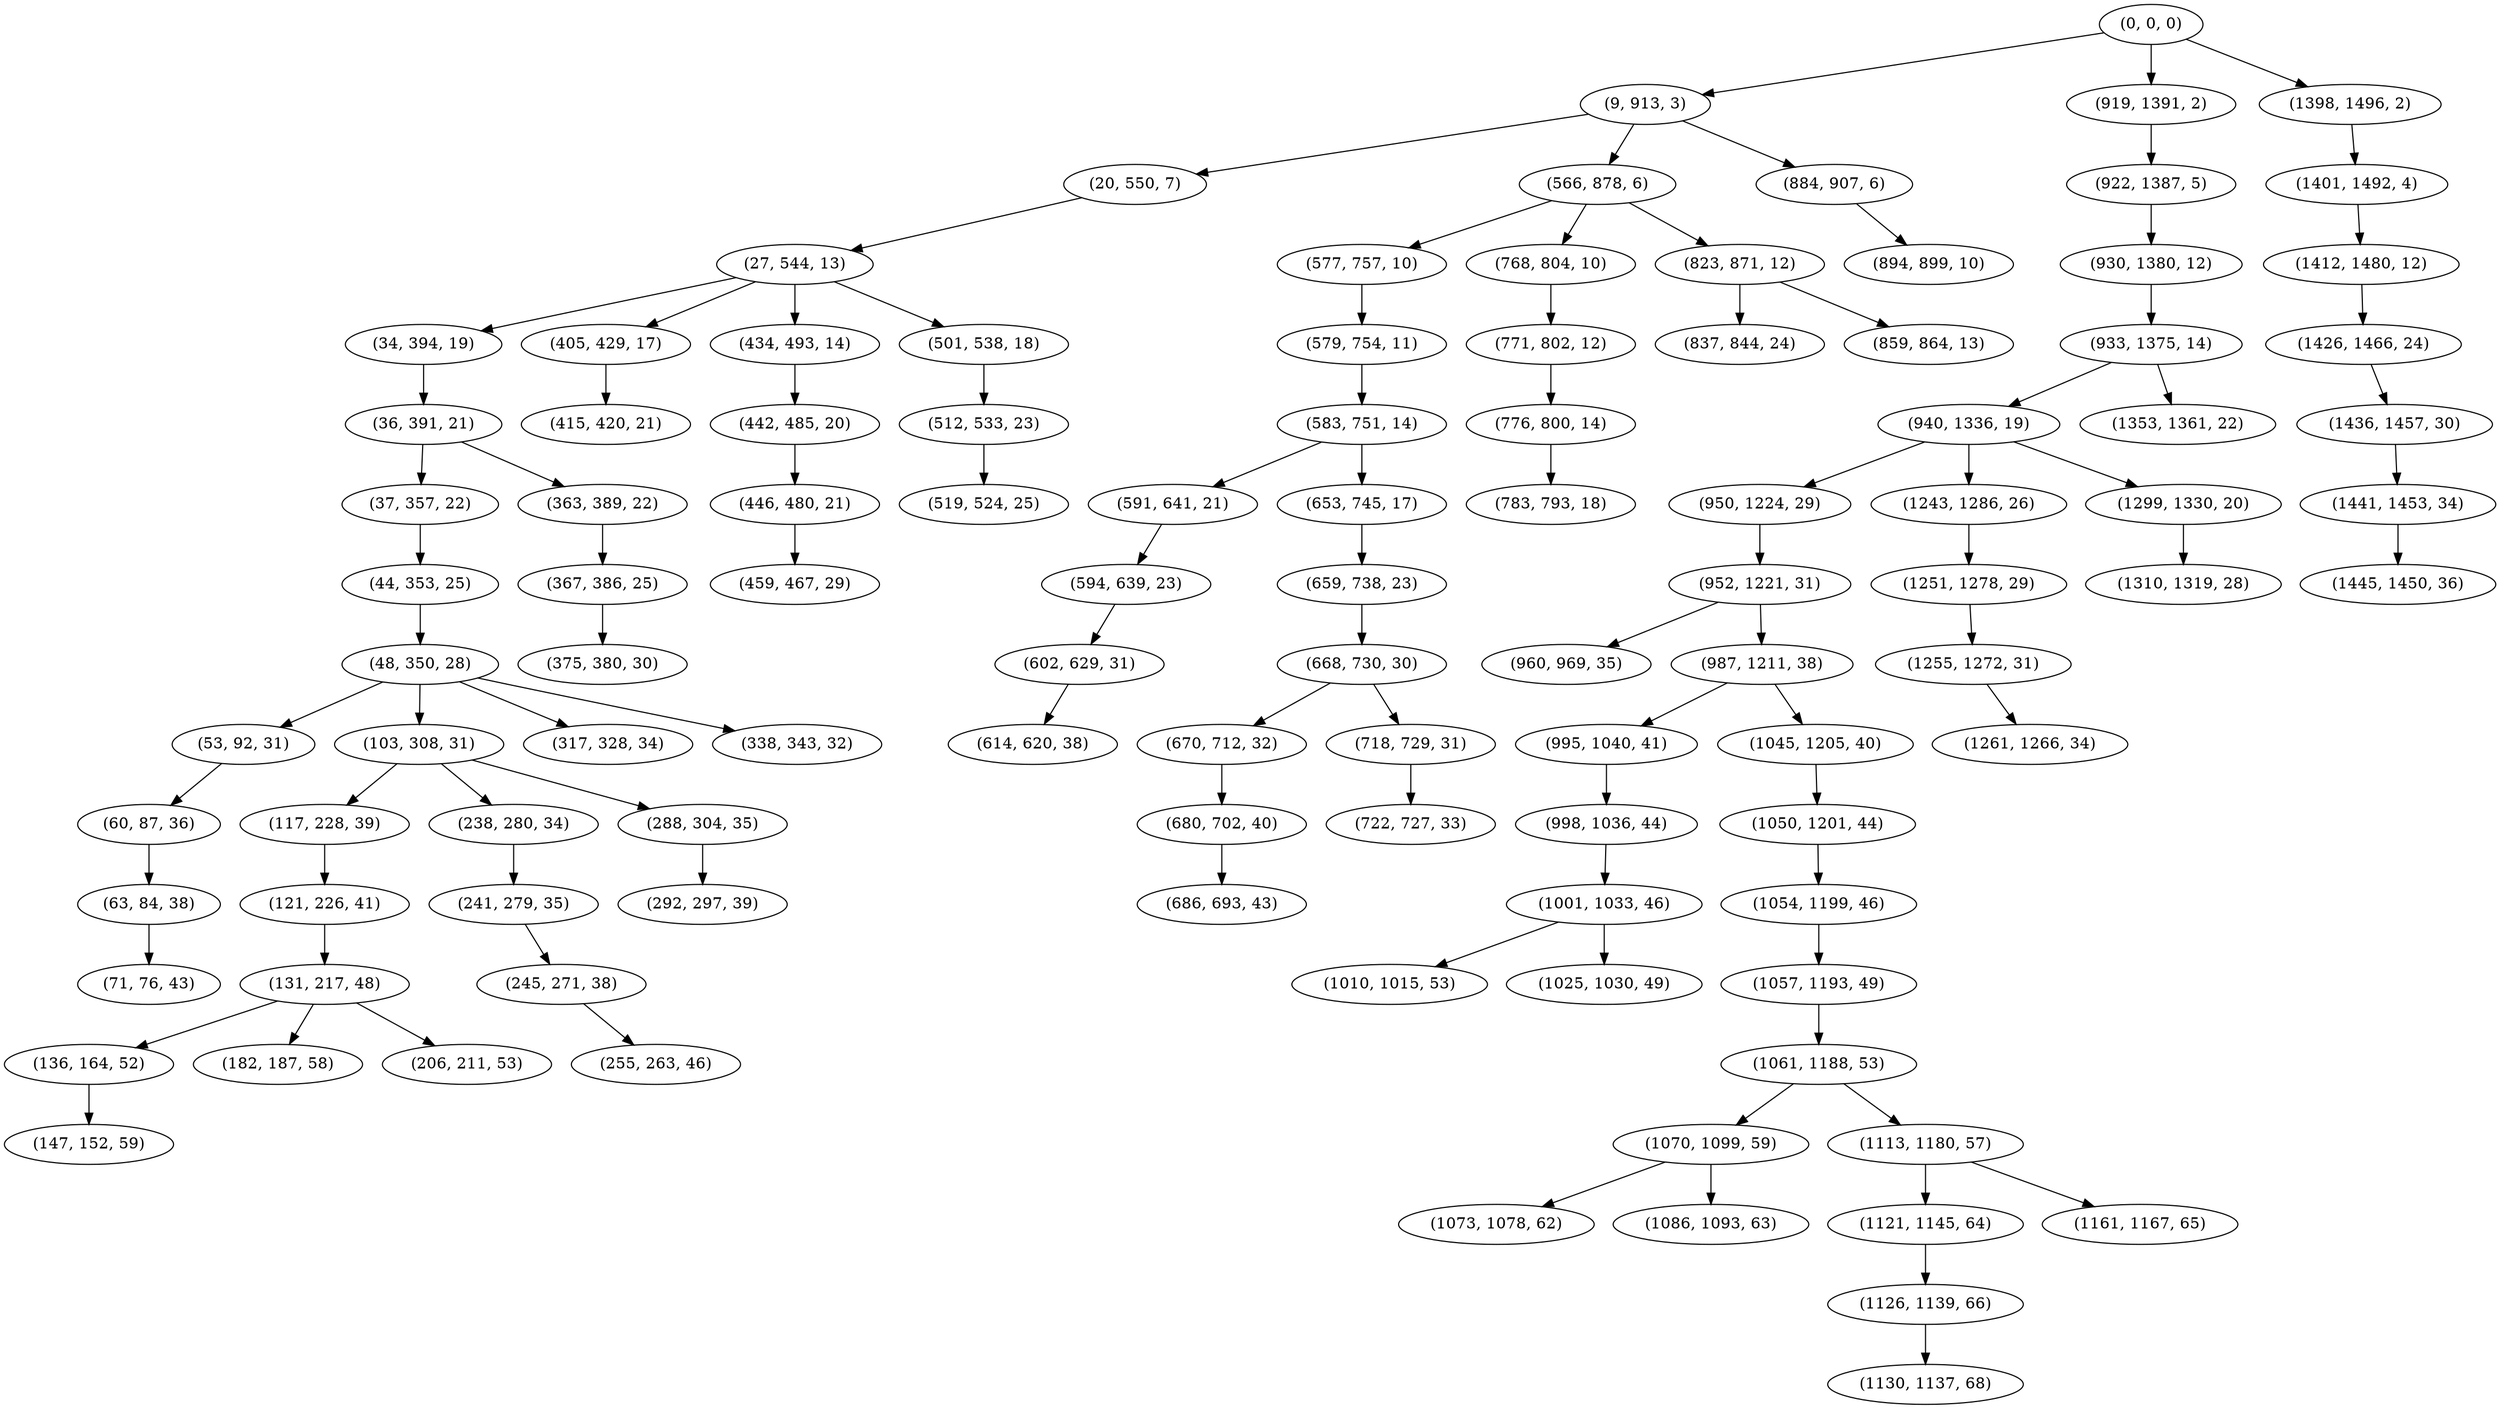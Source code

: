 digraph tree {
    "(0, 0, 0)";
    "(9, 913, 3)";
    "(20, 550, 7)";
    "(27, 544, 13)";
    "(34, 394, 19)";
    "(36, 391, 21)";
    "(37, 357, 22)";
    "(44, 353, 25)";
    "(48, 350, 28)";
    "(53, 92, 31)";
    "(60, 87, 36)";
    "(63, 84, 38)";
    "(71, 76, 43)";
    "(103, 308, 31)";
    "(117, 228, 39)";
    "(121, 226, 41)";
    "(131, 217, 48)";
    "(136, 164, 52)";
    "(147, 152, 59)";
    "(182, 187, 58)";
    "(206, 211, 53)";
    "(238, 280, 34)";
    "(241, 279, 35)";
    "(245, 271, 38)";
    "(255, 263, 46)";
    "(288, 304, 35)";
    "(292, 297, 39)";
    "(317, 328, 34)";
    "(338, 343, 32)";
    "(363, 389, 22)";
    "(367, 386, 25)";
    "(375, 380, 30)";
    "(405, 429, 17)";
    "(415, 420, 21)";
    "(434, 493, 14)";
    "(442, 485, 20)";
    "(446, 480, 21)";
    "(459, 467, 29)";
    "(501, 538, 18)";
    "(512, 533, 23)";
    "(519, 524, 25)";
    "(566, 878, 6)";
    "(577, 757, 10)";
    "(579, 754, 11)";
    "(583, 751, 14)";
    "(591, 641, 21)";
    "(594, 639, 23)";
    "(602, 629, 31)";
    "(614, 620, 38)";
    "(653, 745, 17)";
    "(659, 738, 23)";
    "(668, 730, 30)";
    "(670, 712, 32)";
    "(680, 702, 40)";
    "(686, 693, 43)";
    "(718, 729, 31)";
    "(722, 727, 33)";
    "(768, 804, 10)";
    "(771, 802, 12)";
    "(776, 800, 14)";
    "(783, 793, 18)";
    "(823, 871, 12)";
    "(837, 844, 24)";
    "(859, 864, 13)";
    "(884, 907, 6)";
    "(894, 899, 10)";
    "(919, 1391, 2)";
    "(922, 1387, 5)";
    "(930, 1380, 12)";
    "(933, 1375, 14)";
    "(940, 1336, 19)";
    "(950, 1224, 29)";
    "(952, 1221, 31)";
    "(960, 969, 35)";
    "(987, 1211, 38)";
    "(995, 1040, 41)";
    "(998, 1036, 44)";
    "(1001, 1033, 46)";
    "(1010, 1015, 53)";
    "(1025, 1030, 49)";
    "(1045, 1205, 40)";
    "(1050, 1201, 44)";
    "(1054, 1199, 46)";
    "(1057, 1193, 49)";
    "(1061, 1188, 53)";
    "(1070, 1099, 59)";
    "(1073, 1078, 62)";
    "(1086, 1093, 63)";
    "(1113, 1180, 57)";
    "(1121, 1145, 64)";
    "(1126, 1139, 66)";
    "(1130, 1137, 68)";
    "(1161, 1167, 65)";
    "(1243, 1286, 26)";
    "(1251, 1278, 29)";
    "(1255, 1272, 31)";
    "(1261, 1266, 34)";
    "(1299, 1330, 20)";
    "(1310, 1319, 28)";
    "(1353, 1361, 22)";
    "(1398, 1496, 2)";
    "(1401, 1492, 4)";
    "(1412, 1480, 12)";
    "(1426, 1466, 24)";
    "(1436, 1457, 30)";
    "(1441, 1453, 34)";
    "(1445, 1450, 36)";
    "(0, 0, 0)" -> "(9, 913, 3)";
    "(0, 0, 0)" -> "(919, 1391, 2)";
    "(0, 0, 0)" -> "(1398, 1496, 2)";
    "(9, 913, 3)" -> "(20, 550, 7)";
    "(9, 913, 3)" -> "(566, 878, 6)";
    "(9, 913, 3)" -> "(884, 907, 6)";
    "(20, 550, 7)" -> "(27, 544, 13)";
    "(27, 544, 13)" -> "(34, 394, 19)";
    "(27, 544, 13)" -> "(405, 429, 17)";
    "(27, 544, 13)" -> "(434, 493, 14)";
    "(27, 544, 13)" -> "(501, 538, 18)";
    "(34, 394, 19)" -> "(36, 391, 21)";
    "(36, 391, 21)" -> "(37, 357, 22)";
    "(36, 391, 21)" -> "(363, 389, 22)";
    "(37, 357, 22)" -> "(44, 353, 25)";
    "(44, 353, 25)" -> "(48, 350, 28)";
    "(48, 350, 28)" -> "(53, 92, 31)";
    "(48, 350, 28)" -> "(103, 308, 31)";
    "(48, 350, 28)" -> "(317, 328, 34)";
    "(48, 350, 28)" -> "(338, 343, 32)";
    "(53, 92, 31)" -> "(60, 87, 36)";
    "(60, 87, 36)" -> "(63, 84, 38)";
    "(63, 84, 38)" -> "(71, 76, 43)";
    "(103, 308, 31)" -> "(117, 228, 39)";
    "(103, 308, 31)" -> "(238, 280, 34)";
    "(103, 308, 31)" -> "(288, 304, 35)";
    "(117, 228, 39)" -> "(121, 226, 41)";
    "(121, 226, 41)" -> "(131, 217, 48)";
    "(131, 217, 48)" -> "(136, 164, 52)";
    "(131, 217, 48)" -> "(182, 187, 58)";
    "(131, 217, 48)" -> "(206, 211, 53)";
    "(136, 164, 52)" -> "(147, 152, 59)";
    "(238, 280, 34)" -> "(241, 279, 35)";
    "(241, 279, 35)" -> "(245, 271, 38)";
    "(245, 271, 38)" -> "(255, 263, 46)";
    "(288, 304, 35)" -> "(292, 297, 39)";
    "(363, 389, 22)" -> "(367, 386, 25)";
    "(367, 386, 25)" -> "(375, 380, 30)";
    "(405, 429, 17)" -> "(415, 420, 21)";
    "(434, 493, 14)" -> "(442, 485, 20)";
    "(442, 485, 20)" -> "(446, 480, 21)";
    "(446, 480, 21)" -> "(459, 467, 29)";
    "(501, 538, 18)" -> "(512, 533, 23)";
    "(512, 533, 23)" -> "(519, 524, 25)";
    "(566, 878, 6)" -> "(577, 757, 10)";
    "(566, 878, 6)" -> "(768, 804, 10)";
    "(566, 878, 6)" -> "(823, 871, 12)";
    "(577, 757, 10)" -> "(579, 754, 11)";
    "(579, 754, 11)" -> "(583, 751, 14)";
    "(583, 751, 14)" -> "(591, 641, 21)";
    "(583, 751, 14)" -> "(653, 745, 17)";
    "(591, 641, 21)" -> "(594, 639, 23)";
    "(594, 639, 23)" -> "(602, 629, 31)";
    "(602, 629, 31)" -> "(614, 620, 38)";
    "(653, 745, 17)" -> "(659, 738, 23)";
    "(659, 738, 23)" -> "(668, 730, 30)";
    "(668, 730, 30)" -> "(670, 712, 32)";
    "(668, 730, 30)" -> "(718, 729, 31)";
    "(670, 712, 32)" -> "(680, 702, 40)";
    "(680, 702, 40)" -> "(686, 693, 43)";
    "(718, 729, 31)" -> "(722, 727, 33)";
    "(768, 804, 10)" -> "(771, 802, 12)";
    "(771, 802, 12)" -> "(776, 800, 14)";
    "(776, 800, 14)" -> "(783, 793, 18)";
    "(823, 871, 12)" -> "(837, 844, 24)";
    "(823, 871, 12)" -> "(859, 864, 13)";
    "(884, 907, 6)" -> "(894, 899, 10)";
    "(919, 1391, 2)" -> "(922, 1387, 5)";
    "(922, 1387, 5)" -> "(930, 1380, 12)";
    "(930, 1380, 12)" -> "(933, 1375, 14)";
    "(933, 1375, 14)" -> "(940, 1336, 19)";
    "(933, 1375, 14)" -> "(1353, 1361, 22)";
    "(940, 1336, 19)" -> "(950, 1224, 29)";
    "(940, 1336, 19)" -> "(1243, 1286, 26)";
    "(940, 1336, 19)" -> "(1299, 1330, 20)";
    "(950, 1224, 29)" -> "(952, 1221, 31)";
    "(952, 1221, 31)" -> "(960, 969, 35)";
    "(952, 1221, 31)" -> "(987, 1211, 38)";
    "(987, 1211, 38)" -> "(995, 1040, 41)";
    "(987, 1211, 38)" -> "(1045, 1205, 40)";
    "(995, 1040, 41)" -> "(998, 1036, 44)";
    "(998, 1036, 44)" -> "(1001, 1033, 46)";
    "(1001, 1033, 46)" -> "(1010, 1015, 53)";
    "(1001, 1033, 46)" -> "(1025, 1030, 49)";
    "(1045, 1205, 40)" -> "(1050, 1201, 44)";
    "(1050, 1201, 44)" -> "(1054, 1199, 46)";
    "(1054, 1199, 46)" -> "(1057, 1193, 49)";
    "(1057, 1193, 49)" -> "(1061, 1188, 53)";
    "(1061, 1188, 53)" -> "(1070, 1099, 59)";
    "(1061, 1188, 53)" -> "(1113, 1180, 57)";
    "(1070, 1099, 59)" -> "(1073, 1078, 62)";
    "(1070, 1099, 59)" -> "(1086, 1093, 63)";
    "(1113, 1180, 57)" -> "(1121, 1145, 64)";
    "(1113, 1180, 57)" -> "(1161, 1167, 65)";
    "(1121, 1145, 64)" -> "(1126, 1139, 66)";
    "(1126, 1139, 66)" -> "(1130, 1137, 68)";
    "(1243, 1286, 26)" -> "(1251, 1278, 29)";
    "(1251, 1278, 29)" -> "(1255, 1272, 31)";
    "(1255, 1272, 31)" -> "(1261, 1266, 34)";
    "(1299, 1330, 20)" -> "(1310, 1319, 28)";
    "(1398, 1496, 2)" -> "(1401, 1492, 4)";
    "(1401, 1492, 4)" -> "(1412, 1480, 12)";
    "(1412, 1480, 12)" -> "(1426, 1466, 24)";
    "(1426, 1466, 24)" -> "(1436, 1457, 30)";
    "(1436, 1457, 30)" -> "(1441, 1453, 34)";
    "(1441, 1453, 34)" -> "(1445, 1450, 36)";
}
